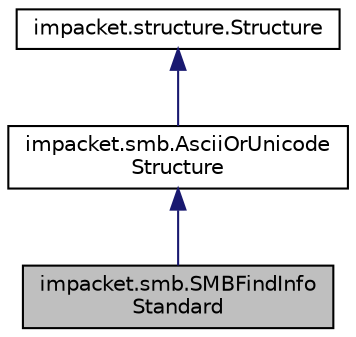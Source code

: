 digraph "impacket.smb.SMBFindInfoStandard"
{
  edge [fontname="Helvetica",fontsize="10",labelfontname="Helvetica",labelfontsize="10"];
  node [fontname="Helvetica",fontsize="10",shape=record];
  Node3 [label="impacket.smb.SMBFindInfo\lStandard",height=0.2,width=0.4,color="black", fillcolor="grey75", style="filled", fontcolor="black"];
  Node4 -> Node3 [dir="back",color="midnightblue",fontsize="10",style="solid",fontname="Helvetica"];
  Node4 [label="impacket.smb.AsciiOrUnicode\lStructure",height=0.2,width=0.4,color="black", fillcolor="white", style="filled",URL="$classimpacket_1_1smb_1_1_ascii_or_unicode_structure.html"];
  Node5 -> Node4 [dir="back",color="midnightblue",fontsize="10",style="solid",fontname="Helvetica"];
  Node5 [label="impacket.structure.Structure",height=0.2,width=0.4,color="black", fillcolor="white", style="filled",URL="$classimpacket_1_1structure_1_1_structure.html"];
}
